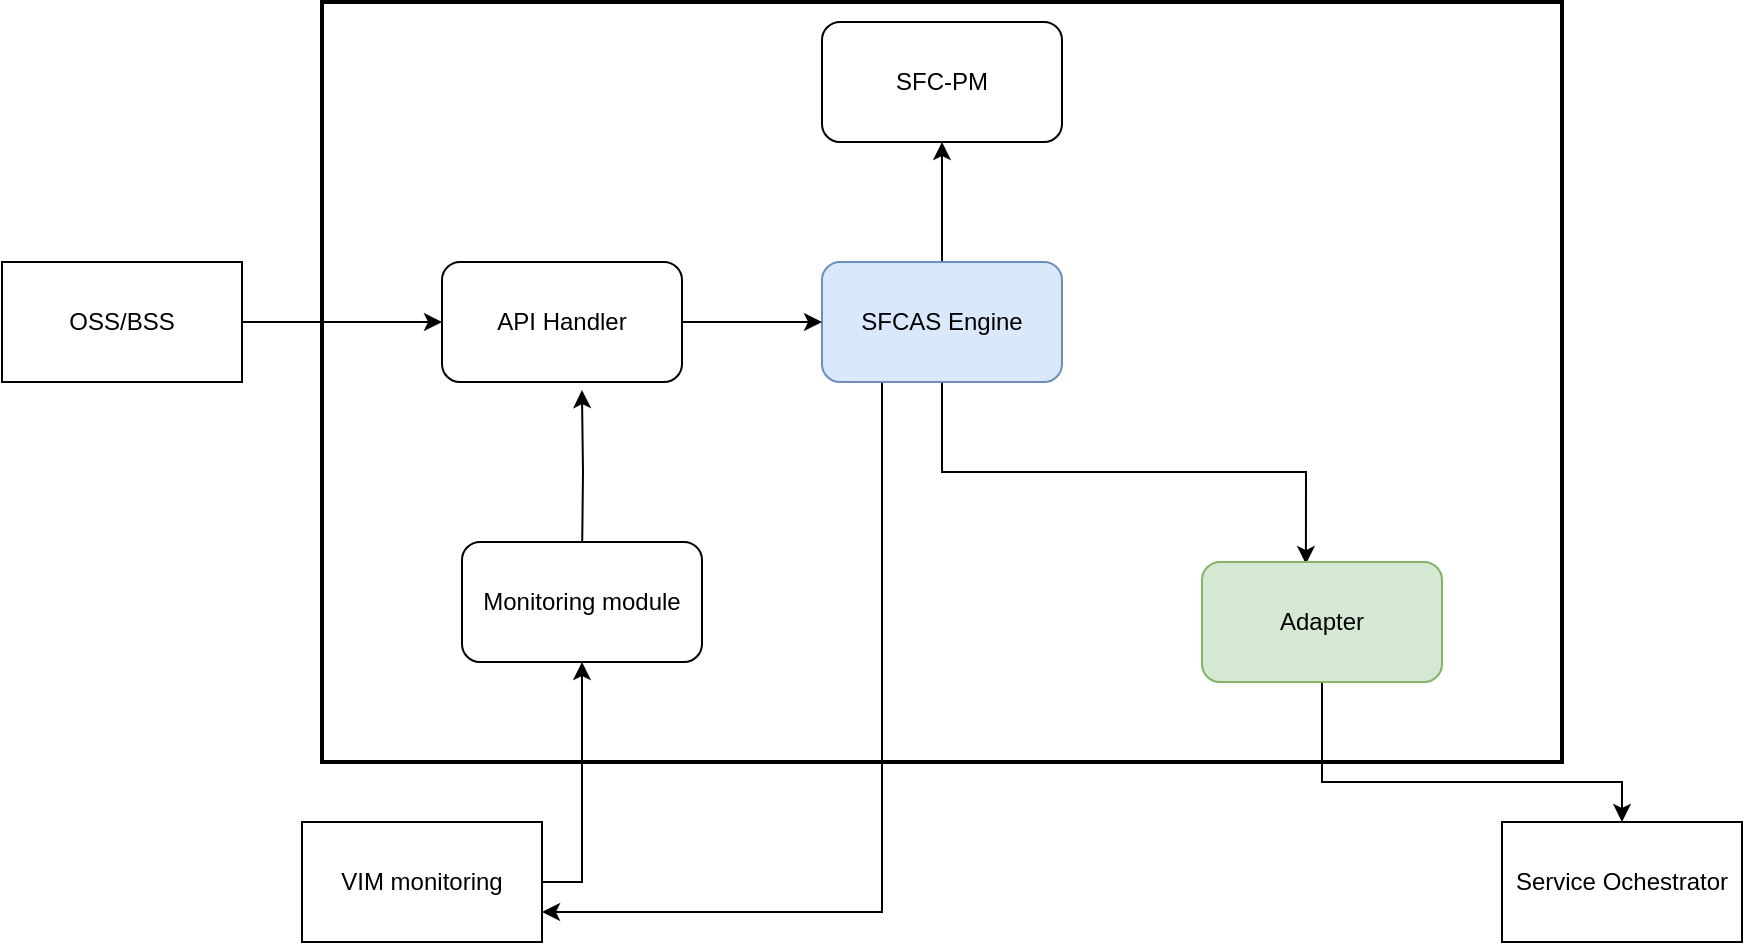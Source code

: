 <mxfile version="12.0.2" type="github" pages="1"><diagram id="VbteOLhcdb7ElNXLVDZw" name="Page-1"><mxGraphModel dx="2272" dy="1813" grid="1" gridSize="10" guides="1" tooltips="1" connect="1" arrows="1" fold="1" page="1" pageScale="1" pageWidth="850" pageHeight="1100" math="0" shadow="0"><root><mxCell id="0"/><mxCell id="1" parent="0"/><mxCell id="cqza_40xoJ1JhxjOKgED-17" value="" style="rounded=0;whiteSpace=wrap;html=1;strokeWidth=2;" vertex="1" parent="1"><mxGeometry x="20" width="620" height="380" as="geometry"/></mxCell><mxCell id="cqza_40xoJ1JhxjOKgED-6" style="edgeStyle=orthogonalEdgeStyle;rounded=0;orthogonalLoop=1;jettySize=auto;html=1;exitX=0.5;exitY=1;exitDx=0;exitDy=0;entryX=0.433;entryY=0.017;entryDx=0;entryDy=0;entryPerimeter=0;" edge="1" parent="1" source="cqza_40xoJ1JhxjOKgED-1" target="cqza_40xoJ1JhxjOKgED-3"><mxGeometry relative="1" as="geometry"/></mxCell><mxCell id="cqza_40xoJ1JhxjOKgED-16" style="edgeStyle=orthogonalEdgeStyle;rounded=0;orthogonalLoop=1;jettySize=auto;html=1;exitX=0.5;exitY=0;exitDx=0;exitDy=0;" edge="1" parent="1" source="cqza_40xoJ1JhxjOKgED-1" target="cqza_40xoJ1JhxjOKgED-8"><mxGeometry relative="1" as="geometry"/></mxCell><mxCell id="cqza_40xoJ1JhxjOKgED-18" style="edgeStyle=orthogonalEdgeStyle;rounded=0;orthogonalLoop=1;jettySize=auto;html=1;exitX=0.25;exitY=1;exitDx=0;exitDy=0;entryX=1;entryY=0.75;entryDx=0;entryDy=0;" edge="1" parent="1" source="cqza_40xoJ1JhxjOKgED-1" target="cqza_40xoJ1JhxjOKgED-13"><mxGeometry relative="1" as="geometry"/></mxCell><mxCell id="cqza_40xoJ1JhxjOKgED-1" value="SFCAS Engine" style="rounded=1;whiteSpace=wrap;html=1;fillColor=#dae8fc;strokeColor=#6c8ebf;" vertex="1" parent="1"><mxGeometry x="270" y="130" width="120" height="60" as="geometry"/></mxCell><mxCell id="cqza_40xoJ1JhxjOKgED-11" style="edgeStyle=orthogonalEdgeStyle;rounded=0;orthogonalLoop=1;jettySize=auto;html=1;exitX=0.5;exitY=0;exitDx=0;exitDy=0;entryX=0.583;entryY=1.067;entryDx=0;entryDy=0;entryPerimeter=0;" edge="1" parent="1" target="cqza_40xoJ1JhxjOKgED-9"><mxGeometry relative="1" as="geometry"><mxPoint x="150" y="280" as="sourcePoint"/></mxGeometry></mxCell><mxCell id="cqza_40xoJ1JhxjOKgED-7" style="edgeStyle=orthogonalEdgeStyle;rounded=0;orthogonalLoop=1;jettySize=auto;html=1;exitX=0.5;exitY=1;exitDx=0;exitDy=0;entryX=0.5;entryY=0;entryDx=0;entryDy=0;" edge="1" parent="1" source="cqza_40xoJ1JhxjOKgED-3" target="cqza_40xoJ1JhxjOKgED-4"><mxGeometry relative="1" as="geometry"><Array as="points"><mxPoint x="520" y="390"/><mxPoint x="670" y="390"/></Array></mxGeometry></mxCell><mxCell id="cqza_40xoJ1JhxjOKgED-3" value="Adapter" style="rounded=1;whiteSpace=wrap;html=1;fillColor=#d5e8d4;strokeColor=#82b366;" vertex="1" parent="1"><mxGeometry x="460" y="280" width="120" height="60" as="geometry"/></mxCell><mxCell id="cqza_40xoJ1JhxjOKgED-4" value="Service Ochestrator" style="rounded=0;whiteSpace=wrap;html=1;" vertex="1" parent="1"><mxGeometry x="610" y="410" width="120" height="60" as="geometry"/></mxCell><mxCell id="cqza_40xoJ1JhxjOKgED-8" value="SFC-PM" style="rounded=1;whiteSpace=wrap;html=1;" vertex="1" parent="1"><mxGeometry x="270" y="10" width="120" height="60" as="geometry"/></mxCell><mxCell id="cqza_40xoJ1JhxjOKgED-10" style="edgeStyle=orthogonalEdgeStyle;rounded=0;orthogonalLoop=1;jettySize=auto;html=1;exitX=1;exitY=0.5;exitDx=0;exitDy=0;entryX=0;entryY=0.5;entryDx=0;entryDy=0;" edge="1" parent="1" source="cqza_40xoJ1JhxjOKgED-9" target="cqza_40xoJ1JhxjOKgED-1"><mxGeometry relative="1" as="geometry"/></mxCell><mxCell id="cqza_40xoJ1JhxjOKgED-9" value="API Handler" style="rounded=1;whiteSpace=wrap;html=1;" vertex="1" parent="1"><mxGeometry x="80" y="130" width="120" height="60" as="geometry"/></mxCell><mxCell id="cqza_40xoJ1JhxjOKgED-12" value="&lt;span style=&quot;white-space: normal&quot;&gt;Monitoring module&lt;/span&gt;" style="rounded=1;whiteSpace=wrap;html=1;" vertex="1" parent="1"><mxGeometry x="90" y="270" width="120" height="60" as="geometry"/></mxCell><mxCell id="cqza_40xoJ1JhxjOKgED-14" style="edgeStyle=orthogonalEdgeStyle;rounded=0;orthogonalLoop=1;jettySize=auto;html=1;entryX=0.5;entryY=1;entryDx=0;entryDy=0;" edge="1" parent="1" source="cqza_40xoJ1JhxjOKgED-13" target="cqza_40xoJ1JhxjOKgED-12"><mxGeometry relative="1" as="geometry"><mxPoint x="160" y="350" as="targetPoint"/><Array as="points"><mxPoint x="150" y="440"/></Array></mxGeometry></mxCell><mxCell id="cqza_40xoJ1JhxjOKgED-13" value="VIM monitoring" style="rounded=0;whiteSpace=wrap;html=1;" vertex="1" parent="1"><mxGeometry x="10" y="410" width="120" height="60" as="geometry"/></mxCell><mxCell id="cqza_40xoJ1JhxjOKgED-19" style="edgeStyle=orthogonalEdgeStyle;rounded=0;orthogonalLoop=1;jettySize=auto;html=1;exitX=1;exitY=0.5;exitDx=0;exitDy=0;entryX=0;entryY=0.5;entryDx=0;entryDy=0;" edge="1" parent="1" source="cqza_40xoJ1JhxjOKgED-15" target="cqza_40xoJ1JhxjOKgED-9"><mxGeometry relative="1" as="geometry"/></mxCell><mxCell id="cqza_40xoJ1JhxjOKgED-15" value="OSS/BSS" style="rounded=0;whiteSpace=wrap;html=1;" vertex="1" parent="1"><mxGeometry x="-140" y="130" width="120" height="60" as="geometry"/></mxCell></root></mxGraphModel></diagram></mxfile>